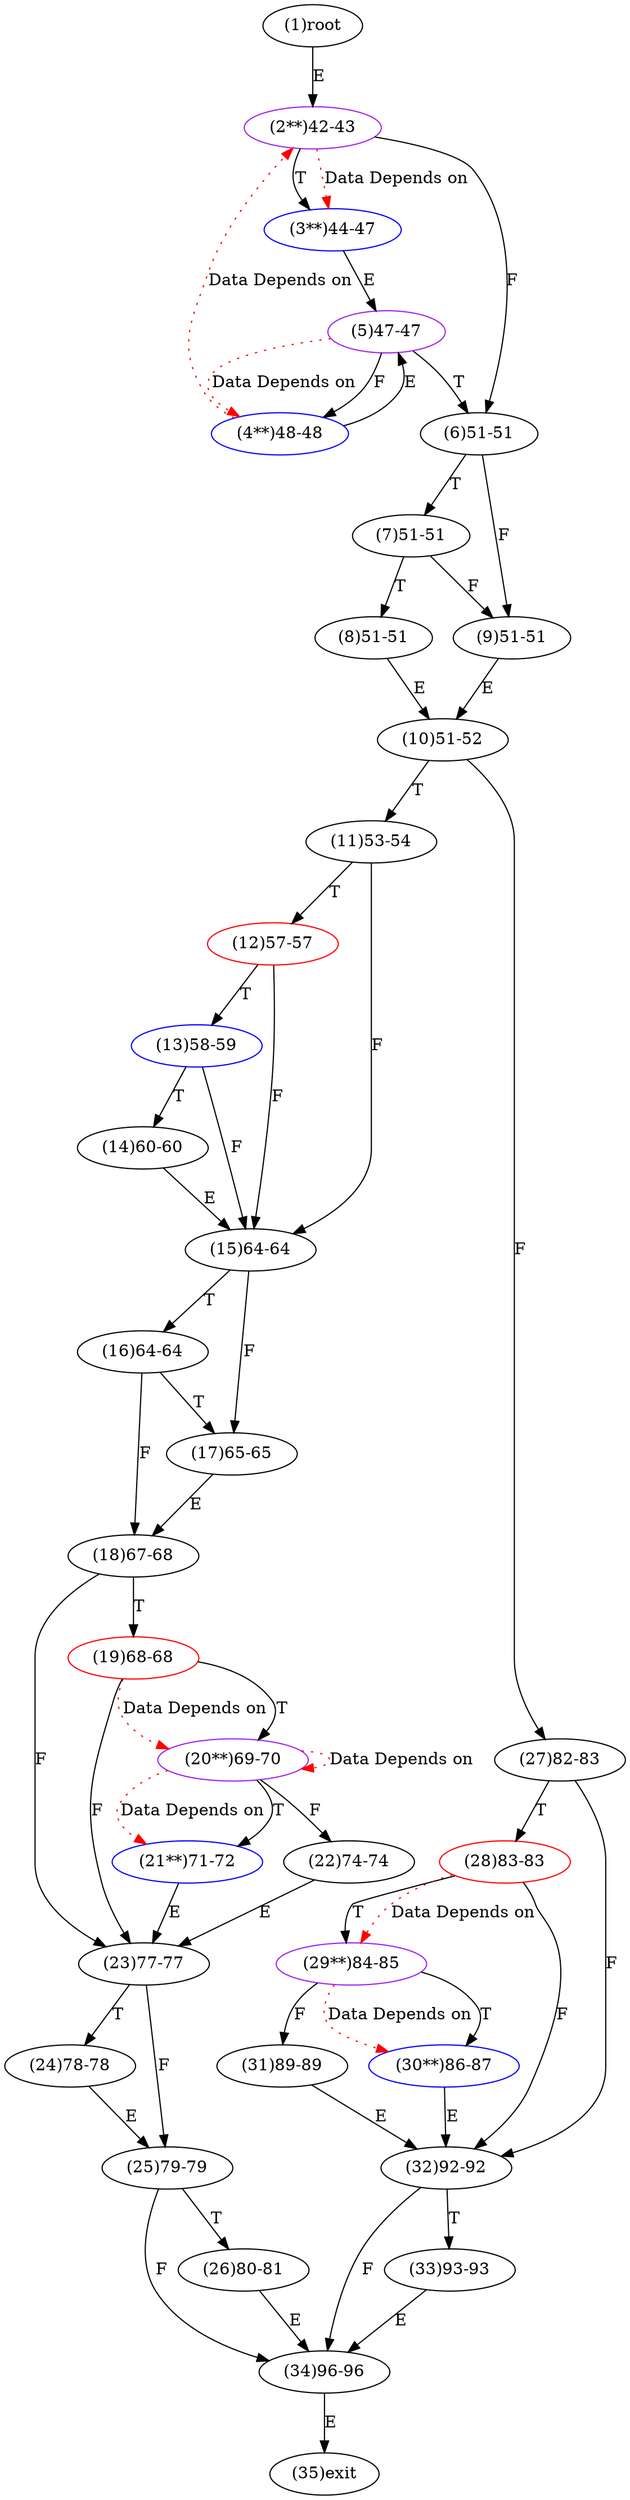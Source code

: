 digraph "" { 
1[ label="(1)root"];
2[ label="(2**)42-43",color=purple];
3[ label="(3**)44-47",color=blue];
4[ label="(4**)48-48",color=blue];
5[ label="(5)47-47",color=purple];
6[ label="(6)51-51"];
7[ label="(7)51-51"];
8[ label="(8)51-51"];
9[ label="(9)51-51"];
10[ label="(10)51-52"];
11[ label="(11)53-54"];
12[ label="(12)57-57",color=red];
13[ label="(13)58-59",color=blue];
14[ label="(14)60-60"];
15[ label="(15)64-64"];
17[ label="(17)65-65"];
16[ label="(16)64-64"];
19[ label="(19)68-68",color=red];
18[ label="(18)67-68"];
21[ label="(21**)71-72",color=blue];
20[ label="(20**)69-70",color=purple];
23[ label="(23)77-77"];
22[ label="(22)74-74"];
25[ label="(25)79-79"];
24[ label="(24)78-78"];
27[ label="(27)82-83"];
26[ label="(26)80-81"];
29[ label="(29**)84-85",color=purple];
28[ label="(28)83-83",color=red];
31[ label="(31)89-89"];
30[ label="(30**)86-87",color=blue];
34[ label="(34)96-96"];
35[ label="(35)exit"];
32[ label="(32)92-92"];
33[ label="(33)93-93"];
1->2[ label="E"];
2->6[ label="F"];
2->3[ label="T"];
3->5[ label="E"];
4->5[ label="E"];
5->4[ label="F"];
5->6[ label="T"];
6->9[ label="F"];
6->7[ label="T"];
7->9[ label="F"];
7->8[ label="T"];
8->10[ label="E"];
9->10[ label="E"];
10->27[ label="F"];
10->11[ label="T"];
11->15[ label="F"];
11->12[ label="T"];
12->15[ label="F"];
12->13[ label="T"];
13->15[ label="F"];
13->14[ label="T"];
14->15[ label="E"];
15->17[ label="F"];
15->16[ label="T"];
16->18[ label="F"];
16->17[ label="T"];
17->18[ label="E"];
18->23[ label="F"];
18->19[ label="T"];
19->23[ label="F"];
19->20[ label="T"];
20->22[ label="F"];
20->21[ label="T"];
21->23[ label="E"];
22->23[ label="E"];
23->25[ label="F"];
23->24[ label="T"];
24->25[ label="E"];
25->34[ label="F"];
25->26[ label="T"];
26->34[ label="E"];
27->32[ label="F"];
27->28[ label="T"];
28->32[ label="F"];
28->29[ label="T"];
29->31[ label="F"];
29->30[ label="T"];
30->32[ label="E"];
31->32[ label="E"];
32->34[ label="F"];
32->33[ label="T"];
33->34[ label="E"];
34->35[ label="E"];
2->3[ color="red" label="Data Depends on" style = dotted ];
4->2[ color="red" label="Data Depends on" style = dotted ];
5->4[ color="red" label="Data Depends on" style = dotted ];
19->20[ color="red" label="Data Depends on" style = dotted ];
20->20[ color="red" label="Data Depends on" style = dotted ];
20->21[ color="red" label="Data Depends on" style = dotted ];
29->30[ color="red" label="Data Depends on" style = dotted ];
28->29[ color="red" label="Data Depends on" style = dotted ];
}